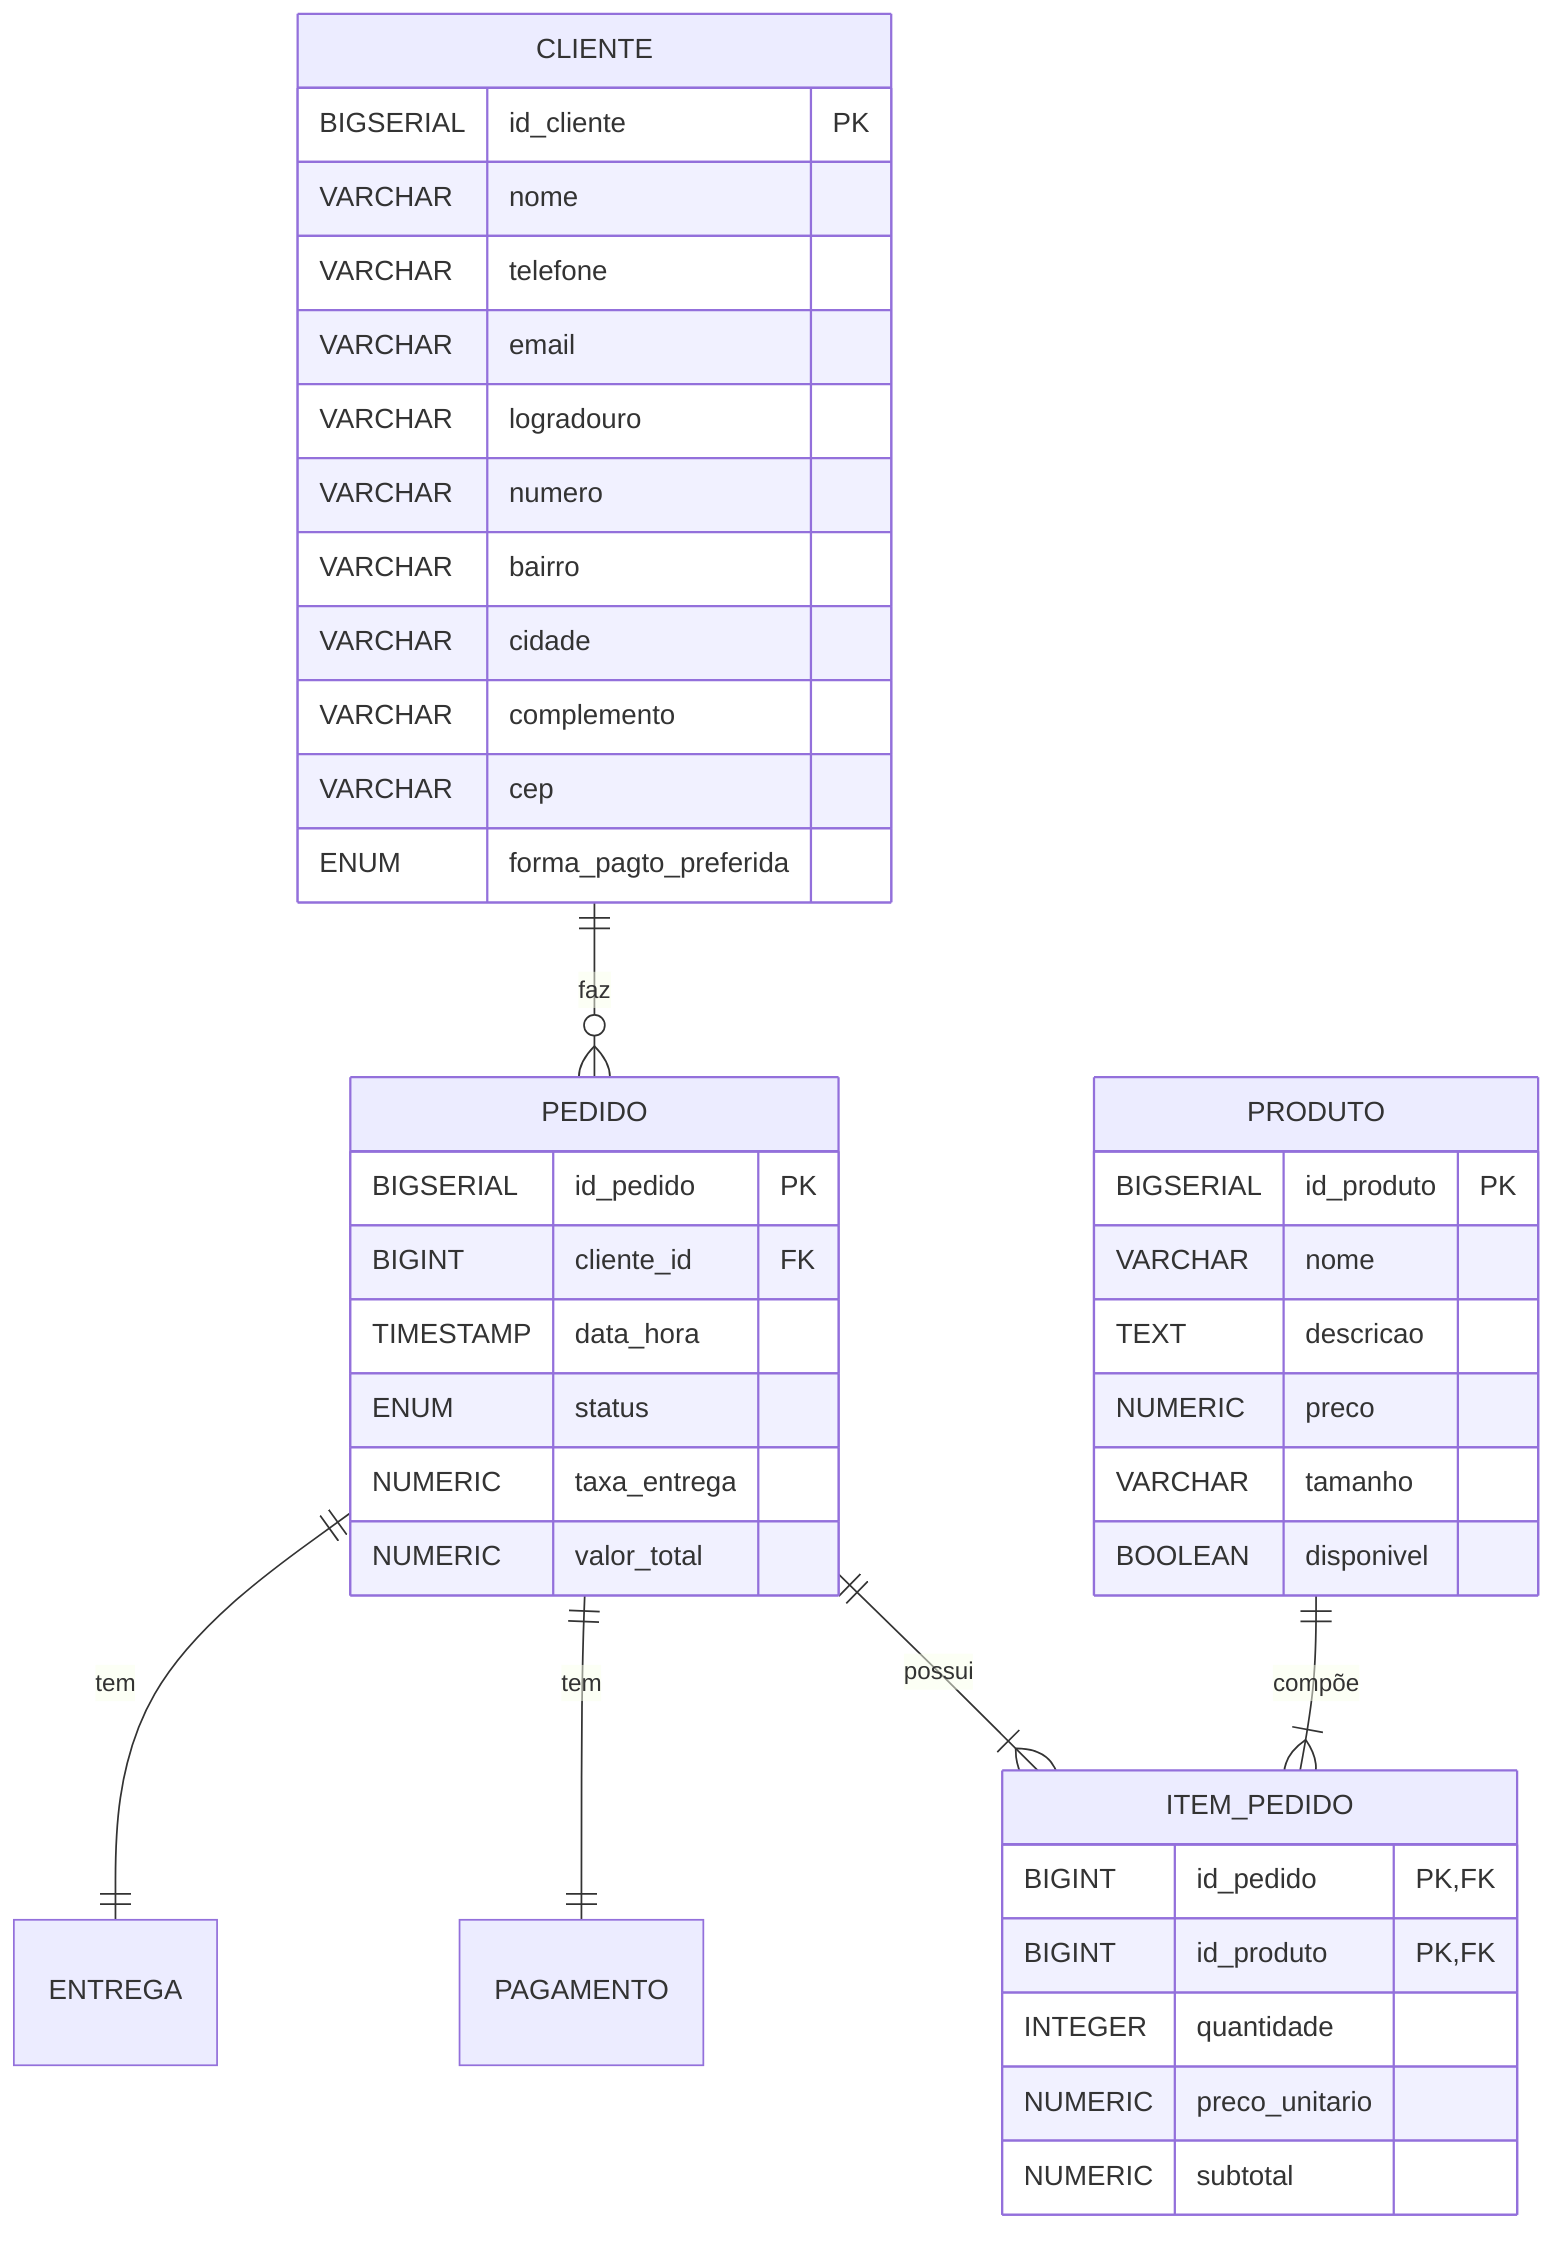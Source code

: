 erDiagram
  CLIENTE ||--o{ PEDIDO : "faz"
  PEDIDO ||--|{ ITEM_PEDIDO : "possui"
  PRODUTO ||--|{ ITEM_PEDIDO : "compõe"
  PEDIDO ||--|| PAGAMENTO : "tem"
  PEDIDO ||--|| ENTREGA : "tem"

  CLIENTE {
    BIGSERIAL id_cliente PK
    VARCHAR   nome
    VARCHAR   telefone
    VARCHAR   email
    VARCHAR   logradouro
    VARCHAR   numero
    VARCHAR   bairro
    VARCHAR   cidade
    VARCHAR   complemento
    VARCHAR   cep
    ENUM      forma_pagto_preferida
  }
  PRODUTO {
    BIGSERIAL id_produto PK
    VARCHAR   nome
    TEXT      descricao
    NUMERIC   preco
    VARCHAR   tamanho
    BOOLEAN   disponivel
  }
  PEDIDO {
    BIGSERIAL id_pedido PK
    BIGINT    cliente_id FK
    TIMESTAMP data_hora
    ENUM      status
    NUMERIC   taxa_entrega
    NUMERIC   valor_total
  }
  ITEM_PEDIDO {
    BIGINT  id_pedido  PK, FK
    BIGINT  id_produto PK, FK
    INTEGER quantidade
    NUMERIC preco_unitario
    NUMERIC subtotal
  }